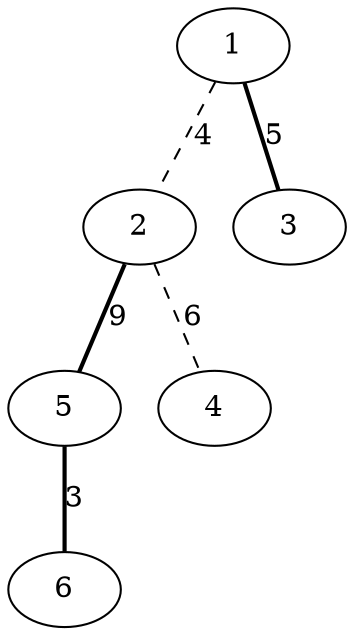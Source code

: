 graph G {
2 -- 5 [style=bold, label=9];
5 -- 6 [style=bold, label=3];
1 -- 3 [style=bold, label=5];
1 -- 2 [style=dashed, label=4];
2 -- 4 [style=dashed, label=6];
1; 
2; 
3; 
4; 
5; 
6; 
}
